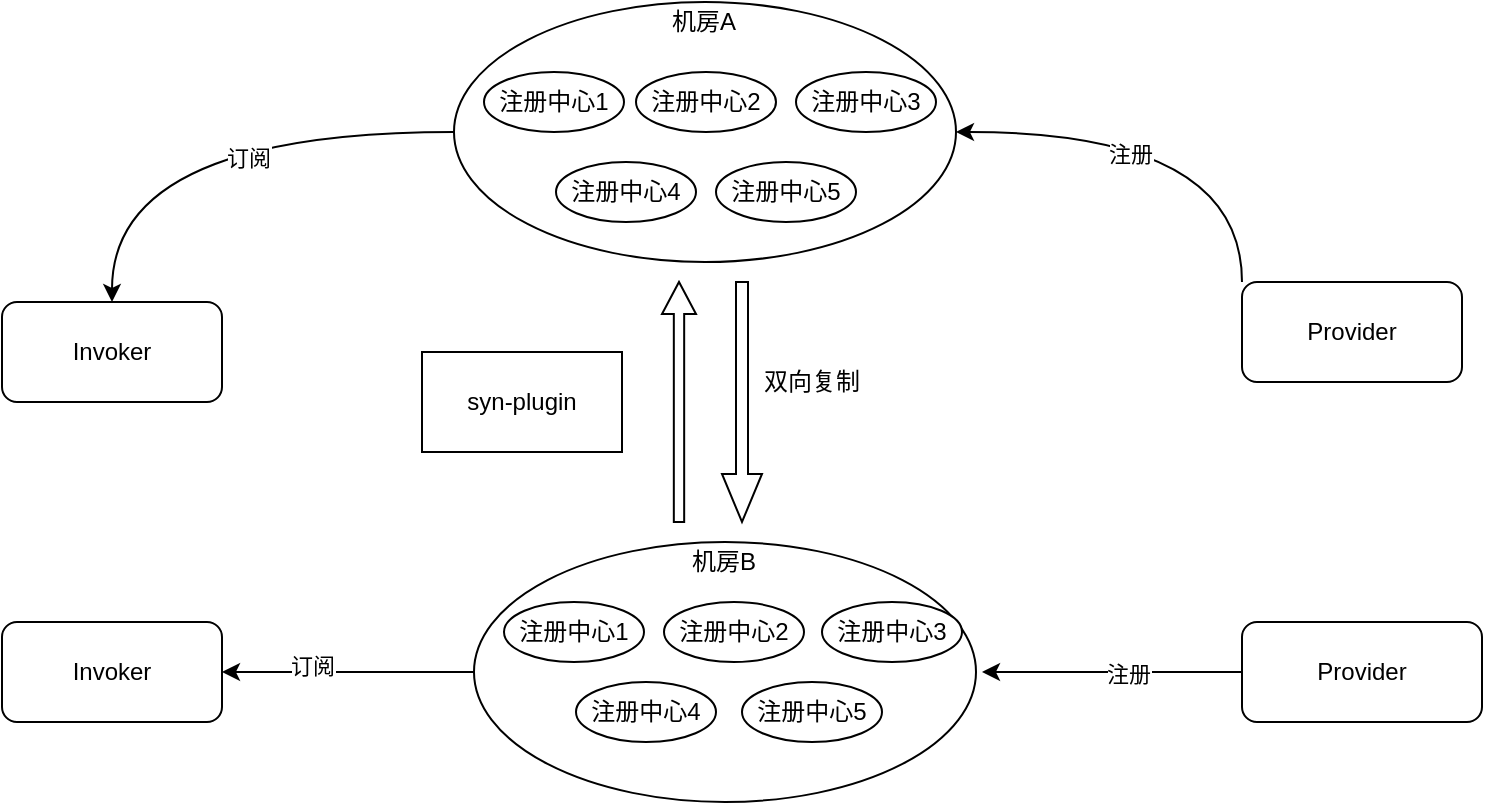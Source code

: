 <mxfile version="13.8.7" type="github"><diagram id="6U_B6LGumcJrmk7AfGM6" name="Page-1"><mxGraphModel dx="1152" dy="612" grid="1" gridSize="10" guides="1" tooltips="1" connect="1" arrows="1" fold="1" page="1" pageScale="1" pageWidth="827" pageHeight="1169" math="0" shadow="0"><root><mxCell id="0"/><mxCell id="1" parent="0"/><mxCell id="KbppRque7NxNb2S5DbGY-32" style="edgeStyle=orthogonalEdgeStyle;curved=1;rounded=0;orthogonalLoop=1;jettySize=auto;html=1;exitX=0;exitY=0.5;exitDx=0;exitDy=0;" parent="1" source="KbppRque7NxNb2S5DbGY-1" target="KbppRque7NxNb2S5DbGY-11" edge="1"><mxGeometry relative="1" as="geometry"/></mxCell><mxCell id="KbppRque7NxNb2S5DbGY-33" value="订阅" style="edgeLabel;html=1;align=center;verticalAlign=middle;resizable=0;points=[];" parent="KbppRque7NxNb2S5DbGY-32" vertex="1" connectable="0"><mxGeometry x="-0.195" y="13" relative="1" as="geometry"><mxPoint as="offset"/></mxGeometry></mxCell><mxCell id="KbppRque7NxNb2S5DbGY-1" value="" style="ellipse;whiteSpace=wrap;html=1;" parent="1" vertex="1"><mxGeometry x="286" y="130" width="251" height="130" as="geometry"/></mxCell><mxCell id="KbppRque7NxNb2S5DbGY-2" value="机房A" style="text;html=1;strokeColor=none;fillColor=none;align=center;verticalAlign=middle;whiteSpace=wrap;rounded=0;" parent="1" vertex="1"><mxGeometry x="391" y="130" width="40" height="20" as="geometry"/></mxCell><mxCell id="KbppRque7NxNb2S5DbGY-3" value="注册中心1" style="ellipse;whiteSpace=wrap;html=1;" parent="1" vertex="1"><mxGeometry x="301" y="165" width="70" height="30" as="geometry"/></mxCell><mxCell id="KbppRque7NxNb2S5DbGY-4" value="注册中心2" style="ellipse;whiteSpace=wrap;html=1;" parent="1" vertex="1"><mxGeometry x="377" y="165" width="70" height="30" as="geometry"/></mxCell><mxCell id="KbppRque7NxNb2S5DbGY-5" value="注册中心3" style="ellipse;whiteSpace=wrap;html=1;" parent="1" vertex="1"><mxGeometry x="457" y="165" width="70" height="30" as="geometry"/></mxCell><mxCell id="KbppRque7NxNb2S5DbGY-6" value="注册中心4" style="ellipse;whiteSpace=wrap;html=1;" parent="1" vertex="1"><mxGeometry x="337" y="210" width="70" height="30" as="geometry"/></mxCell><mxCell id="KbppRque7NxNb2S5DbGY-7" value="注册中心5" style="ellipse;whiteSpace=wrap;html=1;" parent="1" vertex="1"><mxGeometry x="417" y="210" width="70" height="30" as="geometry"/></mxCell><mxCell id="KbppRque7NxNb2S5DbGY-9" style="edgeStyle=orthogonalEdgeStyle;rounded=0;orthogonalLoop=1;jettySize=auto;html=1;exitX=0;exitY=0;exitDx=0;exitDy=0;entryX=1;entryY=0.5;entryDx=0;entryDy=0;curved=1;" parent="1" source="KbppRque7NxNb2S5DbGY-8" target="KbppRque7NxNb2S5DbGY-1" edge="1"><mxGeometry relative="1" as="geometry"/></mxCell><mxCell id="KbppRque7NxNb2S5DbGY-10" value="注册" style="edgeLabel;html=1;align=center;verticalAlign=middle;resizable=0;points=[];" parent="KbppRque7NxNb2S5DbGY-9" vertex="1" connectable="0"><mxGeometry x="0.204" y="11" relative="1" as="geometry"><mxPoint as="offset"/></mxGeometry></mxCell><mxCell id="KbppRque7NxNb2S5DbGY-8" value="Provider" style="rounded=1;whiteSpace=wrap;html=1;" parent="1" vertex="1"><mxGeometry x="680" y="270" width="110" height="50" as="geometry"/></mxCell><mxCell id="KbppRque7NxNb2S5DbGY-11" value="Invoker" style="rounded=1;whiteSpace=wrap;html=1;" parent="1" vertex="1"><mxGeometry x="60" y="280" width="110" height="50" as="geometry"/></mxCell><mxCell id="KbppRque7NxNb2S5DbGY-30" style="edgeStyle=orthogonalEdgeStyle;curved=1;rounded=0;orthogonalLoop=1;jettySize=auto;html=1;exitX=0;exitY=0.5;exitDx=0;exitDy=0;" parent="1" source="KbppRque7NxNb2S5DbGY-14" target="KbppRque7NxNb2S5DbGY-26" edge="1"><mxGeometry relative="1" as="geometry"/></mxCell><mxCell id="KbppRque7NxNb2S5DbGY-31" value="订阅" style="edgeLabel;html=1;align=center;verticalAlign=middle;resizable=0;points=[];" parent="KbppRque7NxNb2S5DbGY-30" vertex="1" connectable="0"><mxGeometry x="0.286" y="-3" relative="1" as="geometry"><mxPoint as="offset"/></mxGeometry></mxCell><mxCell id="KbppRque7NxNb2S5DbGY-14" value="" style="ellipse;whiteSpace=wrap;html=1;" parent="1" vertex="1"><mxGeometry x="296" y="400" width="251" height="130" as="geometry"/></mxCell><mxCell id="KbppRque7NxNb2S5DbGY-15" value="机房B" style="text;html=1;strokeColor=none;fillColor=none;align=center;verticalAlign=middle;whiteSpace=wrap;rounded=0;" parent="1" vertex="1"><mxGeometry x="401" y="400" width="40" height="20" as="geometry"/></mxCell><mxCell id="KbppRque7NxNb2S5DbGY-22" style="edgeStyle=orthogonalEdgeStyle;curved=1;rounded=0;orthogonalLoop=1;jettySize=auto;html=1;" parent="1" source="KbppRque7NxNb2S5DbGY-21" edge="1"><mxGeometry relative="1" as="geometry"><mxPoint x="550" y="465" as="targetPoint"/></mxGeometry></mxCell><mxCell id="KbppRque7NxNb2S5DbGY-23" value="注册" style="edgeLabel;html=1;align=center;verticalAlign=middle;resizable=0;points=[];" parent="KbppRque7NxNb2S5DbGY-22" vertex="1" connectable="0"><mxGeometry x="-0.123" y="1" relative="1" as="geometry"><mxPoint as="offset"/></mxGeometry></mxCell><mxCell id="KbppRque7NxNb2S5DbGY-21" value="Provider" style="rounded=1;whiteSpace=wrap;html=1;" parent="1" vertex="1"><mxGeometry x="680" y="440" width="120" height="50" as="geometry"/></mxCell><mxCell id="KbppRque7NxNb2S5DbGY-26" value="Invoker" style="rounded=1;whiteSpace=wrap;html=1;" parent="1" vertex="1"><mxGeometry x="60" y="440" width="110" height="50" as="geometry"/></mxCell><mxCell id="0Ma_rl0u0MZ_VPrVxJBd-3" value="" style="shape=singleArrow;direction=north;whiteSpace=wrap;html=1;arrowWidth=0.304;arrowSize=0.133;" vertex="1" parent="1"><mxGeometry x="390" y="270" width="17" height="120" as="geometry"/></mxCell><mxCell id="0Ma_rl0u0MZ_VPrVxJBd-5" value="" style="shape=singleArrow;direction=south;whiteSpace=wrap;html=1;" vertex="1" parent="1"><mxGeometry x="420" y="270" width="20" height="120" as="geometry"/></mxCell><mxCell id="0Ma_rl0u0MZ_VPrVxJBd-6" value="syn-plugin" style="rounded=0;whiteSpace=wrap;html=1;" vertex="1" parent="1"><mxGeometry x="270" y="305" width="100" height="50" as="geometry"/></mxCell><mxCell id="0Ma_rl0u0MZ_VPrVxJBd-7" value="注册中心1" style="ellipse;whiteSpace=wrap;html=1;" vertex="1" parent="1"><mxGeometry x="311" y="430" width="70" height="30" as="geometry"/></mxCell><mxCell id="0Ma_rl0u0MZ_VPrVxJBd-8" value="注册中心2" style="ellipse;whiteSpace=wrap;html=1;" vertex="1" parent="1"><mxGeometry x="391" y="430" width="70" height="30" as="geometry"/></mxCell><mxCell id="0Ma_rl0u0MZ_VPrVxJBd-9" value="注册中心3" style="ellipse;whiteSpace=wrap;html=1;" vertex="1" parent="1"><mxGeometry x="470" y="430" width="70" height="30" as="geometry"/></mxCell><mxCell id="0Ma_rl0u0MZ_VPrVxJBd-10" value="注册中心4" style="ellipse;whiteSpace=wrap;html=1;" vertex="1" parent="1"><mxGeometry x="347" y="470" width="70" height="30" as="geometry"/></mxCell><mxCell id="0Ma_rl0u0MZ_VPrVxJBd-11" value="注册中心5" style="ellipse;whiteSpace=wrap;html=1;" vertex="1" parent="1"><mxGeometry x="430" y="470" width="70" height="30" as="geometry"/></mxCell><mxCell id="0Ma_rl0u0MZ_VPrVxJBd-12" value="双向复制" style="text;html=1;strokeColor=none;fillColor=none;align=center;verticalAlign=middle;whiteSpace=wrap;rounded=0;" vertex="1" parent="1"><mxGeometry x="440" y="310" width="50" height="20" as="geometry"/></mxCell></root></mxGraphModel></diagram></mxfile>